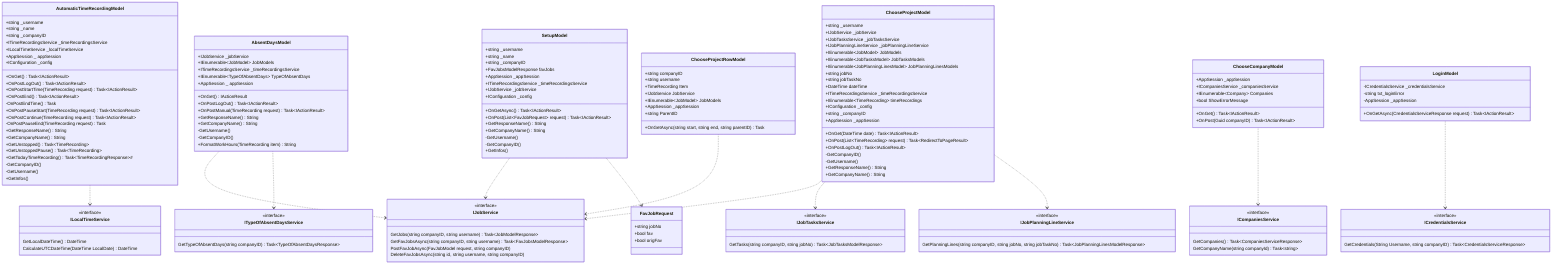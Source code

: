 classDiagram
    class ICompaniesService
    <<interface>> ICompaniesService
    ICompaniesService: GetCompanies() Task~CompaniesServiceResponse~
    ICompaniesService: GetCompanyName(string companyId) Task~string~

    class ICredentialsService
    <<interface>> ICredentialsService
    ICredentialsService: GetCredentials(String Username, string companyID) Task~CredentialsServiceResponse~

    class IJobPlanningLineService
    <<interface>> IJobPlanningLineService
    IJobPlanningLineService: GetPlanningLines(string companyID, string jobNo, string jobTaskNo) Task~JobPlanningLinesModelResponse~

    class IJobService
    <<interface>> IJobService
    IJobService: GetJobs(string companyID, string username) Task~JobModelResponse~
    IJobService: GetFavJobsAsync(string companyID, string username) Task~FavJobsModelResponse~
    IJobService: PostFavJobAsync(FavJobModel request, string companyID)
    IJobService: DeleteFavJobsAsync(string id, string username, string companyID)

    class IJobTasksService
    <<interface>> IJobTasksService
    IJobTasksService: GetTasks(string companyID, string jobNo) Task~JobTasksModelResponse~

    class ILocalTimeService
    <<interface>> ILocalTimeService
    ILocalTimeService: GetLocalDateTime() DateTime
    ILocalTimeService: CalculateUTCDateTime(DateTime LocalDate) DateTime

    class ITypeOfAbsentDaysService
    <<interface>> ITypeOfAbsentDaysService
    ITypeOfAbsentDaysService: GetTypeOfAbsentDays(string companyID) Task~TypeOfAbsentDaysResponse~

    class AbsentDaysModel
    AbsentDaysModel ..> IJobService
    AbsentDaysModel ..> ITypeOfAbsentDaysService
    AbsentDaysModel: +IJobService _jobService
    AbsentDaysModel: +IEnumerable~JobModel~ JobModels
    AbsentDaysModel: +ITimeRecordingsService _timeRecordingsService
    AbsentDaysModel: +IEnumerable~TypeOfAbsentDays~ TypeOfAbsentDays
    AbsentDaysModel: +AppSession _ appSession
    AbsentDaysModel: +OnGet() IActionResult
    AbsentDaysModel: +OnPostLogOut() Task~IActionResult~
    AbsentDaysModel: +OnPostManual(TimeRecording request) Task~IActionResult~
    AbsentDaysModel: +GetResponseName() String
    AbsentDaysModel: +GetCompanyName() String
    AbsentDaysModel: -GetUsername()
    AbsentDaysModel: -GetCompanyID()
    AbsentDaysModel: +FormatWorkHours(TimeRecording item) String

    class AutomaticTimeRecordingModel
    AutomaticTimeRecordingModel ..> ILocalTimeService
    AutomaticTimeRecordingModel: +string _username
    AutomaticTimeRecordingModel: +string _name
    AutomaticTimeRecordingModel: +string _companyID
    AutomaticTimeRecordingModel: +ITimeRecordingsService _timeRecordingsService
    AutomaticTimeRecordingModel: +ILocalTimeService _localTimeService
    AutomaticTimeRecordingModel: +AppSession _ appSession
    AutomaticTimeRecordingModel: +IConfiguration _config
    AutomaticTimeRecordingModel: +OnGet() Task~IActionResult~
    AutomaticTimeRecordingModel: +OnPostLogOut() Task~IActionResult~
    AutomaticTimeRecordingModel: +OnPostStartTime(TimeRecording request) Task~IActionResult~
    AutomaticTimeRecordingModel: +OnPostEnd() Task~IActionResult~
    AutomaticTimeRecordingModel: -OnPostEndTime() Task
    AutomaticTimeRecordingModel: +OnPostPauseStart(TimeRecording request) Task~IActionResult~
    AutomaticTimeRecordingModel: +OnPostContinue(TimeRecording request) Task~IActionResult~
    AutomaticTimeRecordingModel: -OnPostPauseEnd(TimeRecording request) Task
    AutomaticTimeRecordingModel: +GetResponseName() String
    AutomaticTimeRecordingModel: +GetCompanyName() String
    AutomaticTimeRecordingModel: +GetUnstopped() Task~TimeRecording~
    AutomaticTimeRecordingModel: +GetUnstoppedPause() Task~TimeRecording~
    AutomaticTimeRecordingModel: +GetTodayTimeRecording() Task~TimeRecordingResponse~#
    AutomaticTimeRecordingModel: -GetCompanyID()
    AutomaticTimeRecordingModel: -GetUsername()
    AutomaticTimeRecordingModel: +GetInfos()

    class ChooseCompanyModel
    ChooseCompanyModel ..> ICompaniesService
    ChooseCompanyModel: +AppSession _appSession
    ChooseCompanyModel: +ICompaniesService _companiesService
    ChooseCompanyModel: +IEnumerable~Company~ Companies
    ChooseCompanyModel: +bool ShowErrorMessage
    ChooseCompanyModel: +OnGet() Task~IActionResult~
    ChooseCompanyModel: +OnPost(Guid companyID) Task~IActionResult~

    class ChooseProjectModel
    ChooseProjectModel ..> IJobService
    ChooseProjectModel ..> IJobTasksService
    ChooseProjectModel ..> IJobPlanningLineService
    ChooseProjectModel: +string _username
    ChooseProjectModel: +IJobService _jobService
    ChooseProjectModel: +IJobTasksService _jobTasksService
    ChooseProjectModel: +IJobPlanningLineService _jobPlanningLineService
    ChooseProjectModel: +IEnumerable~JobModel~ JobModels
    ChooseProjectModel: +IEnumerable~JobTasksModel~ JobTasksModels
    ChooseProjectModel: +IEnumerable~JobPlanningLinesModel~ JobPlanningLinesModels
    ChooseProjectModel: +string jobNo
    ChooseProjectModel: +string jobTaskNo
    ChooseProjectModel: +DateTime dateTime
    ChooseProjectModel: +ITimeRecordingsService _timeRecordingsService
    ChooseProjectModel: +IEnumerable~TimeRecording~ timeRecordings
    ChooseProjectModel: +IConfiguration _config
    ChooseProjectModel: +string _companyID
    ChooseProjectModel: +AppSession _appSession
    ChooseProjectModel: +OnGet(DateTime date) Task~IActionResult~
    ChooseProjectModel: +OnPost(List~TimeRecording~ request) Task~RedirectToPageResult~
    ChooseProjectModel: +OnPostLogOut() Task~IActionResult~
    ChooseProjectModel: -GetCompanyID()
    ChooseProjectModel: -GetUsername()
    ChooseProjectModel: +GetResponseName() String
    ChooseProjectModel: +GetCompanyName() String

    class ChooseProjectRowModel
    ChooseProjectRowModel ..> IJobService
    ChooseProjectRowModel: +string companyID
    ChooseProjectRowModel: +string username
    ChooseProjectRowModel: +TimeRecording Item
    ChooseProjectRowModel: +IJobService JobService
    ChooseProjectRowModel: +IEnumerable~JobModel~ JobModels
    ChooseProjectRowModel: +AppSession _appSession
    ChooseProjectRowModel: +string ParentID
    ChooseProjectRowModel: +OnGetAsync(string start, string end, string parentID) Task
    
    class LoginModel
    LoginModel ..> ICredentialsService
    LoginModel: -ICredentialsService _credentialsService
    LoginModel: -string txt_loginError
    LoginModel: -AppSession _appSession
    LoginModel: +OnGetAsync(CredentialsServiceResponse request) Task~IActionResult~

    class SetupModel
    SetupModel ..>IJobService
    SetupModel ..>FavJobRequest
    SetupModel: +string _username
    SetupModel: +string _name
    SetupModel: +string _companyID
    SetupModel: +FavJobsModelResponse favJobs
    SetupModel: +AppSession _appSession
    SetupModel: +ITimeRecordingsService _timeRecordingsService
    SetupModel: +IJobService _jobService
    SetupModel: +IConfiguration _config
    SetupModel: +OnGetAsync() Task~IActionResult~
    SetupModel: +OnPost(List~FavJobRequest~ request) Task~IActionResult~
    SetupModel: +GetResponseName() String
    SetupModel: +GetCompanyName() String
    SetupModel: -GetUsername()
    SetupModel: -GetCompanyID()
    SetupModel: +GetInfos()

    class FavJobRequest
    FavJobRequest: +string jobNo
    FavJobRequest: +bool fav
    FavJobRequest: +bool origFav